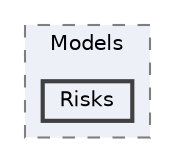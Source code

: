 digraph "Web/Modules/EleWise.ELMA.Projects.Web/Models/Risks"
{
 // LATEX_PDF_SIZE
  bgcolor="transparent";
  edge [fontname=Helvetica,fontsize=10,labelfontname=Helvetica,labelfontsize=10];
  node [fontname=Helvetica,fontsize=10,shape=box,height=0.2,width=0.4];
  compound=true
  subgraph clusterdir_6ae4a26f5316fec334fe897751076171 {
    graph [ bgcolor="#edf0f7", pencolor="grey50", label="Models", fontname=Helvetica,fontsize=10 style="filled,dashed", URL="dir_6ae4a26f5316fec334fe897751076171.html",tooltip=""]
  dir_68ccd7555dd3eff96943d167249a507f [label="Risks", fillcolor="#edf0f7", color="grey25", style="filled,bold", URL="dir_68ccd7555dd3eff96943d167249a507f.html",tooltip=""];
  }
}
